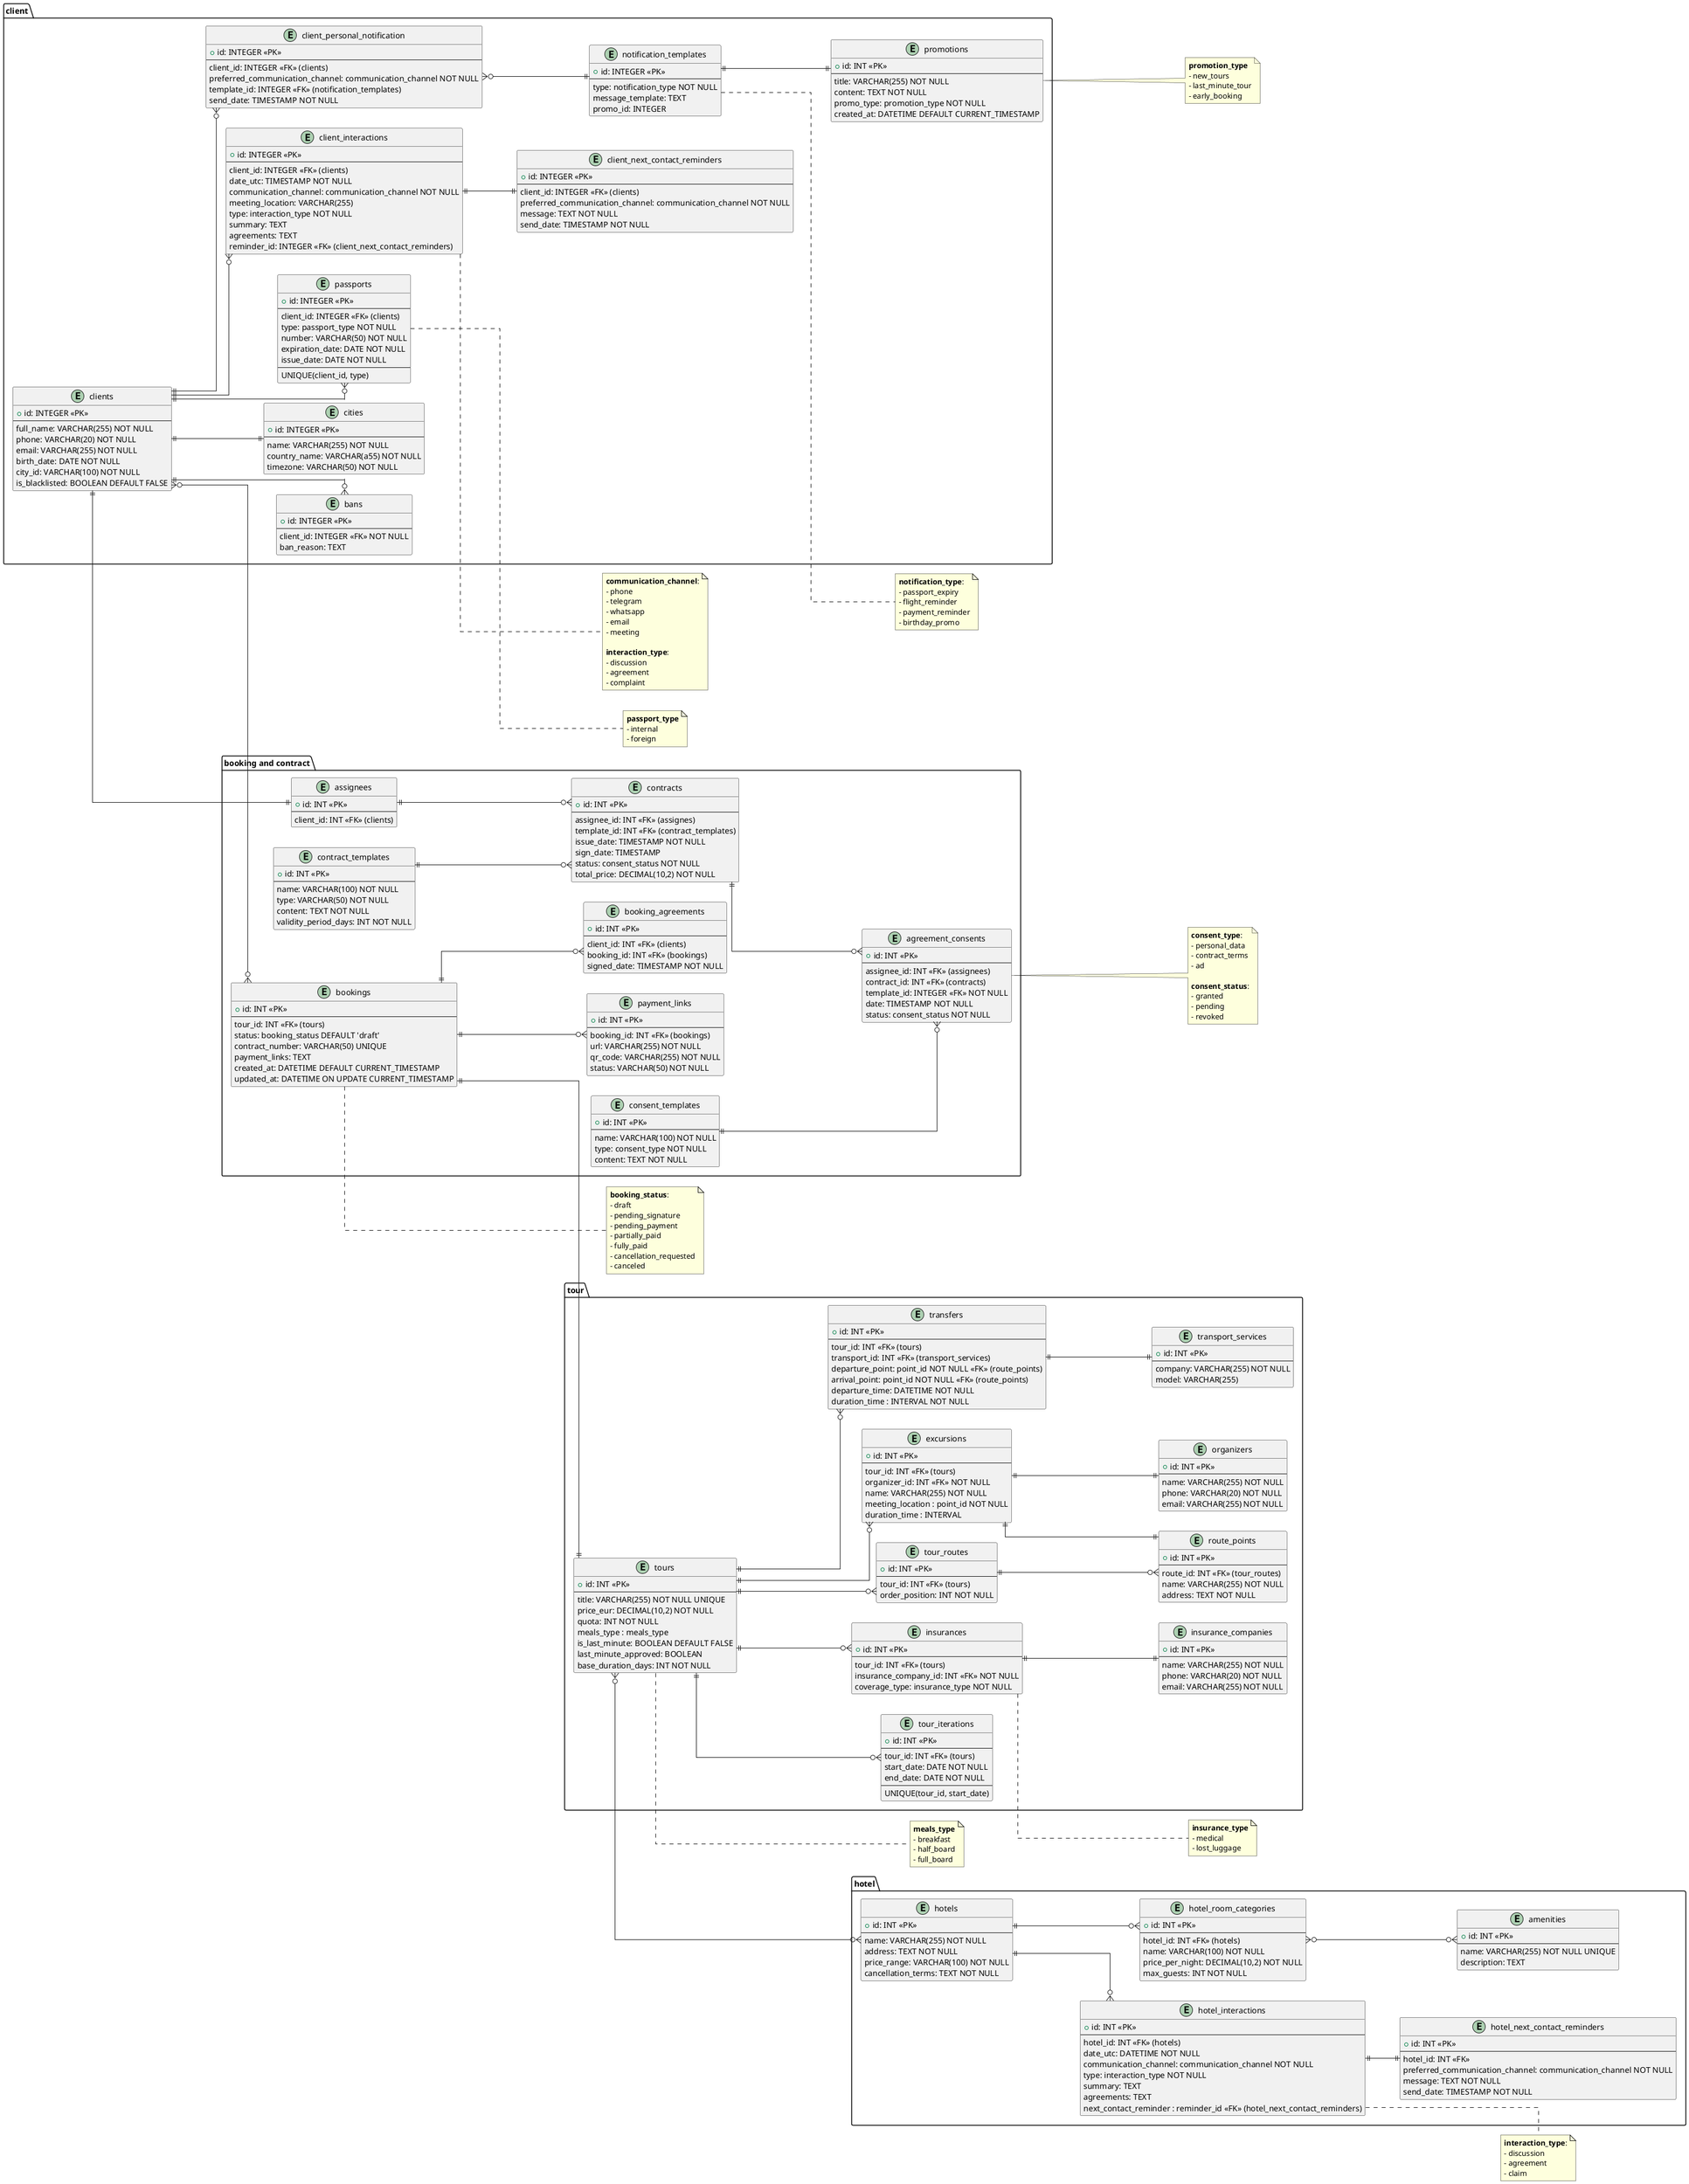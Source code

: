 @startuml trvael
skinparam Linetype ortho
left to right direction

package "client" {
  entity clients{
    + id: INTEGER <<PK>> 
    --
    full_name: VARCHAR(255) NOT NULL
    phone: VARCHAR(20) NOT NULL
    email: VARCHAR(255) NOT NULL
    birth_date: DATE NOT NULL
    city_id: VARCHAR(100) NOT NULL
    is_blacklisted: BOOLEAN DEFAULT FALSE
  }

  entity bans { 
    + id: INTEGER <<PK>>
    --
    client_id: INTEGER <<FK>> NOT NULL
    ban_reason: TEXT 
  }

  entity cities {
    + id: INTEGER <<PK>>
    --
    name: VARCHAR(255) NOT NULL
    country_name: VARCHAR(a55) NOT NULL
    timezone: VARCHAR(50) NOT NULL
  }

  entity passports{
    + id: INTEGER <<PK>>
    --
    client_id: INTEGER <<FK>> (clients)
    type: passport_type NOT NULL
    number: VARCHAR(50) NOT NULL
    expiration_date: DATE NOT NULL
    issue_date: DATE NOT NULL
    --
    UNIQUE(client_id, type)
  }

  entity client_interactions {
    + id: INTEGER <<PK>>
    --
    client_id: INTEGER <<FK>> (clients)
    date_utc: TIMESTAMP NOT NULL
    communication_channel: communication_channel NOT NULL
    meeting_location: VARCHAR(255)
    type: interaction_type NOT NULL
    summary: TEXT
    agreements: TEXT
    reminder_id: INTEGER <<FK>> (client_next_contact_reminders)
  }

  entity client_next_contact_reminders {
    + id: INTEGER <<PK>>
    --
    client_id: INTEGER <<FK>> (clients)
    preferred_communication_channel: communication_channel NOT NULL
    message: TEXT NOT NULL
    send_date: TIMESTAMP NOT NULL
  }

  entity client_personal_notification {
    + id: INTEGER <<PK>>
    --
    client_id: INTEGER <<FK>> (clients)
    preferred_communication_channel: communication_channel NOT NULL
    template_id: INTEGER <<FK>> (notification_templates)
    send_date: TIMESTAMP NOT NULL
  }

  entity notification_templates {
    + id: INTEGER <<PK>>
    --
    type: notification_type NOT NULL
    message_template: TEXT
    promo_id: INTEGER 
  }

  entity promotions {
    + id: INT <<PK>>
    --
    title: VARCHAR(255) NOT NULL
    content: TEXT NOT NULL
    promo_type: promotion_type NOT NULL
    created_at: DATETIME DEFAULT CURRENT_TIMESTAMP
  }
}

package "booking and contract" {
  entity bookings{
    + id: INT <<PK>>
    --
    tour_id: INT <<FK>> (tours)
    status: booking_status DEFAULT 'draft'
    contract_number: VARCHAR(50) UNIQUE
    payment_links: TEXT
    created_at: DATETIME DEFAULT CURRENT_TIMESTAMP
    updated_at: DATETIME ON UPDATE CURRENT_TIMESTAMP
  }

  entity booking_agreements {
    + id: INT <<PK>>
    --
    client_id: INT <<FK>> (clients)
    booking_id: INT <<FK>> (bookings)
    signed_date: TIMESTAMP NOT NULL
  }

  entity assignees {
    + id: INT <<PK>>
    --
    client_id: INT <<FK>> (clients)
  }

  entity contract_templates {
    + id: INT <<PK>>
    --
    name: VARCHAR(100) NOT NULL
    type: VARCHAR(50) NOT NULL
    content: TEXT NOT NULL
    validity_period_days: INT NOT NULL
  }

  entity contracts {
    + id: INT <<PK>>
    --
    assignee_id: INT <<FK>> (assignes)
    template_id: INT <<FK>> (contract_templates)
    issue_date: TIMESTAMP NOT NULL
    sign_date: TIMESTAMP
    status: consent_status NOT NULL
    total_price: DECIMAL(10,2) NOT NULL
  }

  entity agreement_consents {
    + id: INT <<PK>>
    --
    assignee_id: INT <<FK>> (assignees)
    contract_id: INT <<FK>> (contracts)
    template_id: INTEGER <<FK>> NOT NULL
    date: TIMESTAMP NOT NULL
    status: consent_status NOT NULL
  }

  entity consent_templates {
    + id: INT <<PK>>
    --
    name: VARCHAR(100) NOT NULL
    type: consent_type NOT NULL
    content: TEXT NOT NULL
  }

  entity payment_links {
    + id: INT <<PK>>
    --
    booking_id: INT <<FK>> (bookings)
    url: VARCHAR(255) NOT NULL
    qr_code: VARCHAR(255) NOT NULL
    status: VARCHAR(50) NOT NULL
  }
}


package "tour" {
  entity tours{
    + id: INT <<PK>>
    --
    title: VARCHAR(255) NOT NULL UNIQUE
    price_eur: DECIMAL(10,2) NOT NULL
    quota: INT NOT NULL
    meals_type : meals_type
    is_last_minute: BOOLEAN DEFAULT FALSE
    last_minute_approved: BOOLEAN
    base_duration_days: INT NOT NULL
  }

  ' Usually toursrun several iterations during the year
  entity tour_iterations { 
    + id: INT <<PK>>
    --
    tour_id: INT <<FK>> (tours)
    start_date: DATE NOT NULL
    end_date: DATE NOT NULL
    --
    UNIQUE(tour_id, start_date)
  }

  entity tour_routes {
    + id: INT <<PK>>
    --
    tour_id: INT <<FK>> (tours)
    order_position: INT NOT NULL
  }

  entity route_points {
    + id: INT <<PK>>
    --
    route_id: INT <<FK>> (tour_routes)
    name: VARCHAR(255) NOT NULL
    address: TEXT NOT NULL
  }

  entity transport_services {
    + id: INT <<PK>>
    --
    company: VARCHAR(255) NOT NULL
    model: VARCHAR(255)
  }

  entity transfers {
    + id: INT <<PK>>
    --
    tour_id: INT <<FK>> (tours)
    transport_id: INT <<FK>> (transport_services)
    departure_point: point_id NOT NULL <<FK>> (route_points)
    arrival_point: point_id NOT NULL <<FK>> (route_points)
    departure_time: DATETIME NOT NULL
    duration_time : INTERVAL NOT NULL
  }

  entity organizers {
    + id: INT <<PK>>
    --
    name: VARCHAR(255) NOT NULL
    phone: VARCHAR(20) NOT NULL
    email: VARCHAR(255) NOT NULL
  }

  entity excursions {
    + id: INT <<PK>>
    --
    tour_id: INT <<FK>> (tours)
    organizer_id: INT <<FK>> NOT NULL
    name: VARCHAR(255) NOT NULL
    meeting_location : point_id NOT NULL
    duration_time : INTERVAL
  }

  entity insurance_companies {
    + id: INT <<PK>>
    --
    name: VARCHAR(255) NOT NULL
    phone: VARCHAR(20) NOT NULL
    email: VARCHAR(255) NOT NULL
  }

  entity insurances {
    + id: INT <<PK>>
    --
    tour_id: INT <<FK>> (tours)
    insurance_company_id: INT <<FK>> NOT NULL
    coverage_type: insurance_type NOT NULL
  }
}


package "hotel" {
  entity hotel_room_categories {
    + id: INT <<PK>>
    --
    hotel_id: INT <<FK>> (hotels)
    name: VARCHAR(100) NOT NULL
    price_per_night: DECIMAL(10,2) NOT NULL
    max_guests: INT NOT NULL
  }

  entity amenities {
    + id: INT <<PK>>
    --
    name: VARCHAR(255) NOT NULL UNIQUE
    description: TEXT
  }

  entity hotels {
    + id: INT <<PK>>
    --
    name: VARCHAR(255) NOT NULL
    address: TEXT NOT NULL
    price_range: VARCHAR(100) NOT NULL
    cancellation_terms: TEXT NOT NULL
  }

  entity hotel_interactions {
    + id: INT <<PK>>
    --
    hotel_id: INT <<FK>> (hotels)
    date_utc: DATETIME NOT NULL
    communication_channel: communication_channel NOT NULL
    type: interaction_type NOT NULL
    summary: TEXT
    agreements: TEXT
    next_contact_reminder : reminder_id <<FK>> (hotel_next_contact_reminders)
  }

  entity hotel_next_contact_reminders {
    + id: INT <<PK>>
    --
    hotel_id: INT <<FK>> 
    preferred_communication_channel: communication_channel NOT NULL
    message: TEXT NOT NULL
    send_date: TIMESTAMP NOT NULL
  }
}

' ENUM Definitions

note right of client_interactions
  **communication_channel**:
  - phone
  - telegram
  - whatsapp
  - email
  - meeting
  
  **interaction_type**:
  - discussion
  - agreement
  - complaint
end note

note right of promotions
  **promotion_type**
  - new_tours
  - last_minute_tour
  - early_booking
end note

note right of bookings
  **booking_status**:
  - draft
  - pending_signature
  - pending_payment
  - partially_paid
  - fully_paid
  - cancellation_requested
  - canceled
end note

note right of agreement_consents
  **consent_type**:
  - personal_data
  - contract_terms
  - ad
  
  **consent_status**:
  - granted
  - pending
  - revoked
end note

note right of hotel_interactions
  **interaction_type**:
  - discussion
  - agreement
  - claim
end note

note right of tours
  **meals_type**
  - breakfast
  - half_board
  - full_board
end note

note right of notification_templates
  **notification_type**:
  - passport_expiry
  - flight_reminder
  - payment_reminder
  - birthday_promo
end note

note right of insurances
  **insurance_type**
  - medical
  - lost_luggage
end note

note right of passports
  **passport_type**
  - internal
  - foreign
end note



' Relationships

clients||--o{ passports
clients||--|| cities
clients||--o{ client_interactions
clients }o--o{ bookings
clients ||--o{ bans
client_interactions ||--|| client_next_contact_reminders
client_personal_notification }o--|| notification_templates
clients||--o{ client_personal_notification
notification_templates ||--|| promotions

bookings||--|| tours
tours||--o{ tour_routes
tours||--o{ tour_iterations
tour_routes ||--o{ route_points
tours||--o{ transfers
tours||--o{ excursions
tours||--o{ insurances
tours}o--o{ hotels
excursions ||--|| route_points
excursions ||--|| organizers
transfers ||--|| transport_services
insurances ||--|| insurance_companies

hotels ||--o{ hotel_interactions
hotel_interactions ||--|| hotel_next_contact_reminders
hotels ||--o{ hotel_room_categories
hotel_room_categories }o--o{ amenities

bookings||--o{ booking_agreements
assignees ||--o{ contracts
assignees ||--|| clients
contract_templates ||--o{ contracts
contracts ||--o{ agreement_consents
consent_templates ||--o{ agreement_consents
bookings||--o{ payment_links

@enduml